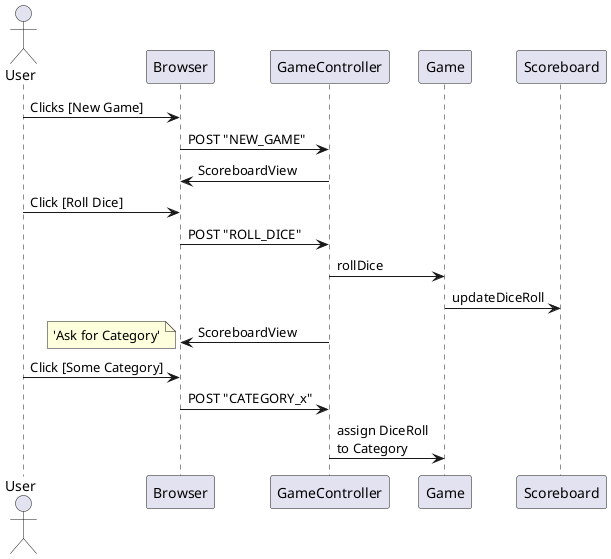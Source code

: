 @startuml

actor User
User -> Browser: Clicks [New Game]
Browser -> GameController: POST "NEW_GAME"
GameController -> Browser: ScoreboardView
User -> Browser: Click [Roll Dice]
Browser -> GameController: POST "ROLL_DICE"
GameController -> Game: rollDice
Game -> Scoreboard: updateDiceRoll
GameController -> Browser: ScoreboardView
note left: 'Ask for Category'
User -> Browser: Click [Some Category]
Browser -> GameController: POST "CATEGORY_x"
GameController -> Game: assign DiceRoll\nto Category

@enduml